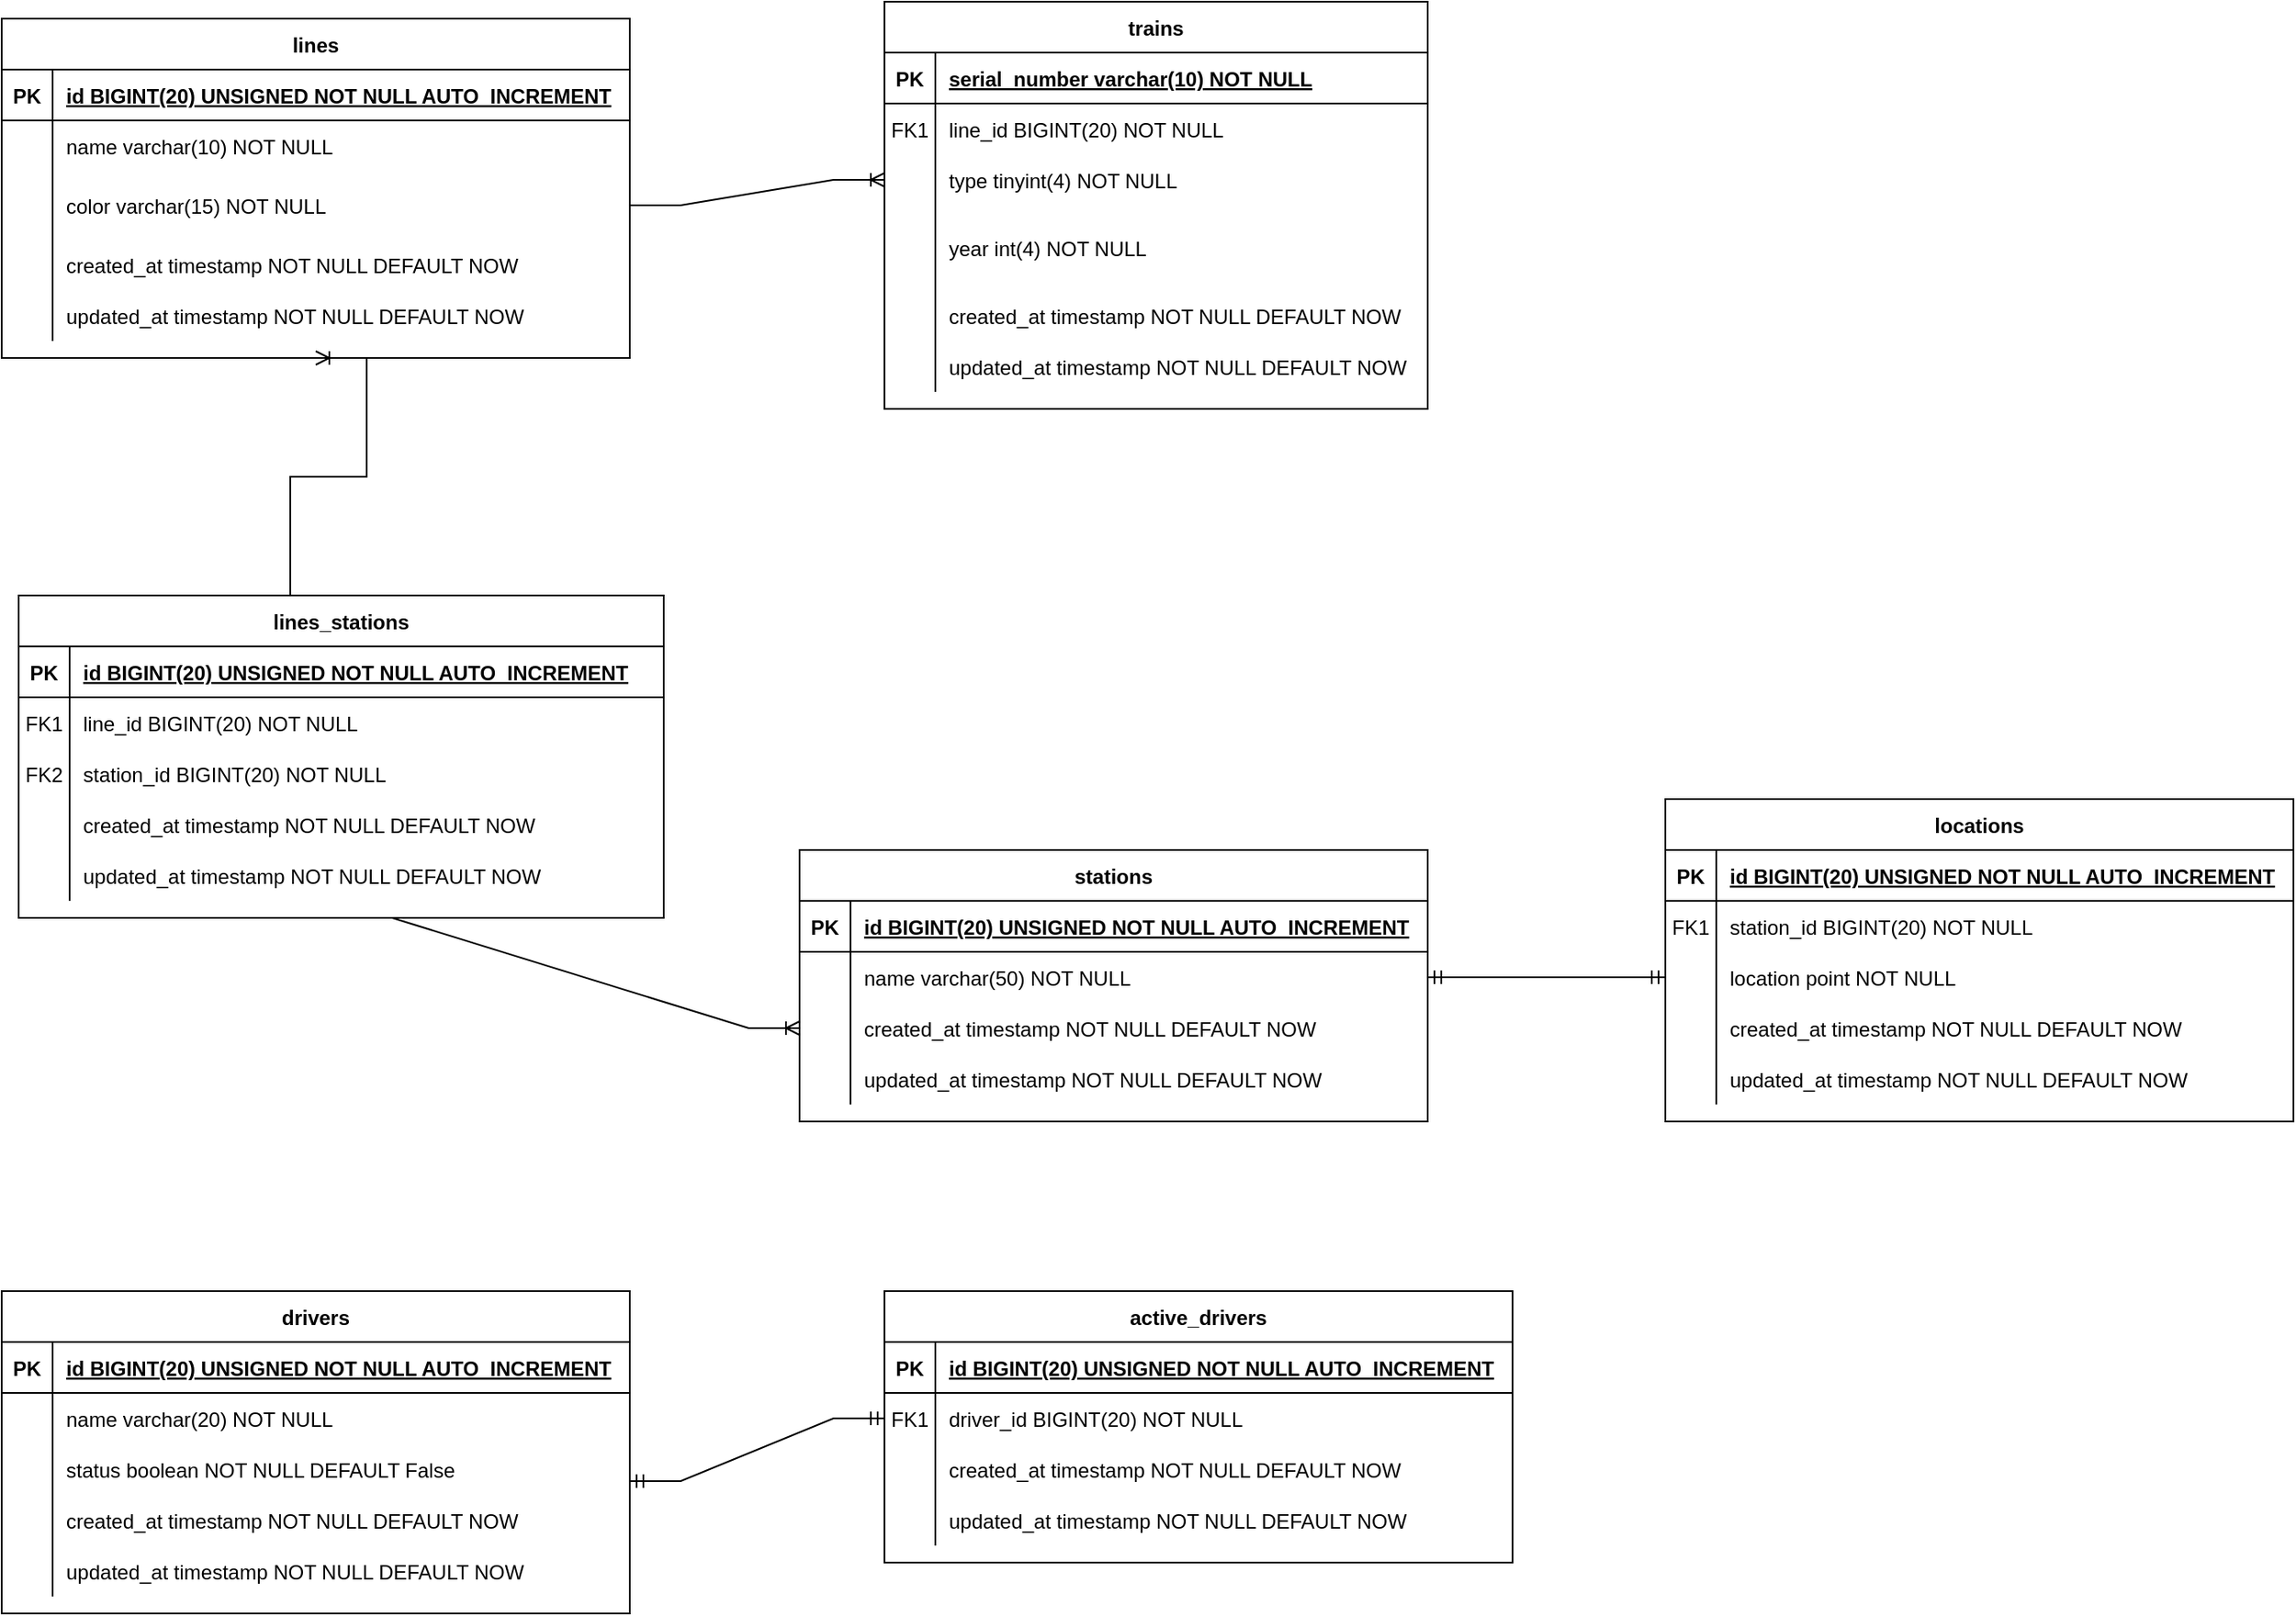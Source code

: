 <mxfile version="20.6.0" type="device"><diagram id="R2lEEEUBdFMjLlhIrx00" name="Page-1"><mxGraphModel dx="2844" dy="1394" grid="1" gridSize="10" guides="1" tooltips="1" connect="1" arrows="1" fold="1" page="1" pageScale="1" pageWidth="1700" pageHeight="1100" math="0" shadow="0" extFonts="Permanent Marker^https://fonts.googleapis.com/css?family=Permanent+Marker"><root><mxCell id="0"/><mxCell id="1" parent="0"/><mxCell id="bDzMLBiWp3koH1eMLq_a-8" value="lines" style="shape=table;startSize=30;container=1;collapsible=1;childLayout=tableLayout;fixedRows=1;rowLines=0;fontStyle=1;align=center;resizeLast=1;" vertex="1" parent="1"><mxGeometry x="50" y="60" width="370" height="200" as="geometry"/></mxCell><mxCell id="bDzMLBiWp3koH1eMLq_a-9" value="" style="shape=partialRectangle;collapsible=0;dropTarget=0;pointerEvents=0;fillColor=none;points=[[0,0.5],[1,0.5]];portConstraint=eastwest;top=0;left=0;right=0;bottom=1;" vertex="1" parent="bDzMLBiWp3koH1eMLq_a-8"><mxGeometry y="30" width="370" height="30" as="geometry"/></mxCell><mxCell id="bDzMLBiWp3koH1eMLq_a-10" value="PK" style="shape=partialRectangle;overflow=hidden;connectable=0;fillColor=none;top=0;left=0;bottom=0;right=0;fontStyle=1;" vertex="1" parent="bDzMLBiWp3koH1eMLq_a-9"><mxGeometry width="30" height="30" as="geometry"><mxRectangle width="30" height="30" as="alternateBounds"/></mxGeometry></mxCell><mxCell id="bDzMLBiWp3koH1eMLq_a-11" value="id BIGINT(20) UNSIGNED NOT NULL AUTO_INCREMENT" style="shape=partialRectangle;overflow=hidden;connectable=0;fillColor=none;top=0;left=0;bottom=0;right=0;align=left;spacingLeft=6;fontStyle=5;" vertex="1" parent="bDzMLBiWp3koH1eMLq_a-9"><mxGeometry x="30" width="340" height="30" as="geometry"><mxRectangle width="340" height="30" as="alternateBounds"/></mxGeometry></mxCell><mxCell id="bDzMLBiWp3koH1eMLq_a-12" value="" style="shape=partialRectangle;collapsible=0;dropTarget=0;pointerEvents=0;fillColor=none;points=[[0,0.5],[1,0.5]];portConstraint=eastwest;top=0;left=0;right=0;bottom=0;" vertex="1" parent="bDzMLBiWp3koH1eMLq_a-8"><mxGeometry y="60" width="370" height="30" as="geometry"/></mxCell><mxCell id="bDzMLBiWp3koH1eMLq_a-13" value="" style="shape=partialRectangle;overflow=hidden;connectable=0;fillColor=none;top=0;left=0;bottom=0;right=0;" vertex="1" parent="bDzMLBiWp3koH1eMLq_a-12"><mxGeometry width="30" height="30" as="geometry"><mxRectangle width="30" height="30" as="alternateBounds"/></mxGeometry></mxCell><mxCell id="bDzMLBiWp3koH1eMLq_a-14" value="name varchar(10) NOT NULL" style="shape=partialRectangle;overflow=hidden;connectable=0;fillColor=none;top=0;left=0;bottom=0;right=0;align=left;spacingLeft=6;" vertex="1" parent="bDzMLBiWp3koH1eMLq_a-12"><mxGeometry x="30" width="340" height="30" as="geometry"><mxRectangle width="340" height="30" as="alternateBounds"/></mxGeometry></mxCell><mxCell id="bDzMLBiWp3koH1eMLq_a-15" value="" style="shape=partialRectangle;collapsible=0;dropTarget=0;pointerEvents=0;fillColor=none;points=[[0,0.5],[1,0.5]];portConstraint=eastwest;top=0;left=0;right=0;bottom=0;" vertex="1" parent="bDzMLBiWp3koH1eMLq_a-8"><mxGeometry y="90" width="370" height="40" as="geometry"/></mxCell><mxCell id="bDzMLBiWp3koH1eMLq_a-16" value="" style="shape=partialRectangle;overflow=hidden;connectable=0;fillColor=none;top=0;left=0;bottom=0;right=0;" vertex="1" parent="bDzMLBiWp3koH1eMLq_a-15"><mxGeometry width="30" height="40" as="geometry"><mxRectangle width="30" height="40" as="alternateBounds"/></mxGeometry></mxCell><mxCell id="bDzMLBiWp3koH1eMLq_a-17" value="color varchar(15) NOT NULL" style="shape=partialRectangle;overflow=hidden;connectable=0;fillColor=none;top=0;left=0;bottom=0;right=0;align=left;spacingLeft=6;" vertex="1" parent="bDzMLBiWp3koH1eMLq_a-15"><mxGeometry x="30" width="340" height="40" as="geometry"><mxRectangle width="340" height="40" as="alternateBounds"/></mxGeometry></mxCell><mxCell id="bDzMLBiWp3koH1eMLq_a-18" value="" style="shape=partialRectangle;collapsible=0;dropTarget=0;pointerEvents=0;fillColor=none;points=[[0,0.5],[1,0.5]];portConstraint=eastwest;top=0;left=0;right=0;bottom=0;" vertex="1" parent="bDzMLBiWp3koH1eMLq_a-8"><mxGeometry y="130" width="370" height="30" as="geometry"/></mxCell><mxCell id="bDzMLBiWp3koH1eMLq_a-19" value="" style="shape=partialRectangle;overflow=hidden;connectable=0;fillColor=none;top=0;left=0;bottom=0;right=0;" vertex="1" parent="bDzMLBiWp3koH1eMLq_a-18"><mxGeometry width="30" height="30" as="geometry"><mxRectangle width="30" height="30" as="alternateBounds"/></mxGeometry></mxCell><mxCell id="bDzMLBiWp3koH1eMLq_a-20" value="created_at timestamp NOT NULL DEFAULT NOW" style="shape=partialRectangle;overflow=hidden;connectable=0;fillColor=none;top=0;left=0;bottom=0;right=0;align=left;spacingLeft=6;" vertex="1" parent="bDzMLBiWp3koH1eMLq_a-18"><mxGeometry x="30" width="340" height="30" as="geometry"><mxRectangle width="340" height="30" as="alternateBounds"/></mxGeometry></mxCell><mxCell id="bDzMLBiWp3koH1eMLq_a-21" value="" style="shape=partialRectangle;collapsible=0;dropTarget=0;pointerEvents=0;fillColor=none;points=[[0,0.5],[1,0.5]];portConstraint=eastwest;top=0;left=0;right=0;bottom=0;" vertex="1" parent="bDzMLBiWp3koH1eMLq_a-8"><mxGeometry y="160" width="370" height="30" as="geometry"/></mxCell><mxCell id="bDzMLBiWp3koH1eMLq_a-22" value="" style="shape=partialRectangle;overflow=hidden;connectable=0;fillColor=none;top=0;left=0;bottom=0;right=0;" vertex="1" parent="bDzMLBiWp3koH1eMLq_a-21"><mxGeometry width="30" height="30" as="geometry"><mxRectangle width="30" height="30" as="alternateBounds"/></mxGeometry></mxCell><mxCell id="bDzMLBiWp3koH1eMLq_a-23" value="updated_at timestamp NOT NULL DEFAULT NOW" style="shape=partialRectangle;overflow=hidden;connectable=0;fillColor=none;top=0;left=0;bottom=0;right=0;align=left;spacingLeft=6;" vertex="1" parent="bDzMLBiWp3koH1eMLq_a-21"><mxGeometry x="30" width="340" height="30" as="geometry"><mxRectangle width="340" height="30" as="alternateBounds"/></mxGeometry></mxCell><mxCell id="bDzMLBiWp3koH1eMLq_a-24" value="trains" style="shape=table;startSize=30;container=1;collapsible=1;childLayout=tableLayout;fixedRows=1;rowLines=0;fontStyle=1;align=center;resizeLast=1;" vertex="1" parent="1"><mxGeometry x="570" y="50" width="320" height="240" as="geometry"/></mxCell><mxCell id="bDzMLBiWp3koH1eMLq_a-25" value="" style="shape=partialRectangle;collapsible=0;dropTarget=0;pointerEvents=0;fillColor=none;points=[[0,0.5],[1,0.5]];portConstraint=eastwest;top=0;left=0;right=0;bottom=1;" vertex="1" parent="bDzMLBiWp3koH1eMLq_a-24"><mxGeometry y="30" width="320" height="30" as="geometry"/></mxCell><mxCell id="bDzMLBiWp3koH1eMLq_a-26" value="PK" style="shape=partialRectangle;overflow=hidden;connectable=0;fillColor=none;top=0;left=0;bottom=0;right=0;fontStyle=1;" vertex="1" parent="bDzMLBiWp3koH1eMLq_a-25"><mxGeometry width="30" height="30" as="geometry"><mxRectangle width="30" height="30" as="alternateBounds"/></mxGeometry></mxCell><mxCell id="bDzMLBiWp3koH1eMLq_a-27" value="serial_number varchar(10) NOT NULL" style="shape=partialRectangle;overflow=hidden;connectable=0;fillColor=none;top=0;left=0;bottom=0;right=0;align=left;spacingLeft=6;fontStyle=5;" vertex="1" parent="bDzMLBiWp3koH1eMLq_a-25"><mxGeometry x="30" width="290" height="30" as="geometry"><mxRectangle width="290" height="30" as="alternateBounds"/></mxGeometry></mxCell><mxCell id="bDzMLBiWp3koH1eMLq_a-28" value="" style="shape=partialRectangle;collapsible=0;dropTarget=0;pointerEvents=0;fillColor=none;points=[[0,0.5],[1,0.5]];portConstraint=eastwest;top=0;left=0;right=0;bottom=0;" vertex="1" parent="bDzMLBiWp3koH1eMLq_a-24"><mxGeometry y="60" width="320" height="30" as="geometry"/></mxCell><mxCell id="bDzMLBiWp3koH1eMLq_a-29" value="FK1" style="shape=partialRectangle;overflow=hidden;connectable=0;fillColor=none;top=0;left=0;bottom=0;right=0;" vertex="1" parent="bDzMLBiWp3koH1eMLq_a-28"><mxGeometry width="30" height="30" as="geometry"><mxRectangle width="30" height="30" as="alternateBounds"/></mxGeometry></mxCell><mxCell id="bDzMLBiWp3koH1eMLq_a-30" value="line_id BIGINT(20) NOT NULL" style="shape=partialRectangle;overflow=hidden;connectable=0;fillColor=none;top=0;left=0;bottom=0;right=0;align=left;spacingLeft=6;" vertex="1" parent="bDzMLBiWp3koH1eMLq_a-28"><mxGeometry x="30" width="290" height="30" as="geometry"><mxRectangle width="290" height="30" as="alternateBounds"/></mxGeometry></mxCell><mxCell id="bDzMLBiWp3koH1eMLq_a-31" value="" style="shape=partialRectangle;collapsible=0;dropTarget=0;pointerEvents=0;fillColor=none;points=[[0,0.5],[1,0.5]];portConstraint=eastwest;top=0;left=0;right=0;bottom=0;" vertex="1" parent="bDzMLBiWp3koH1eMLq_a-24"><mxGeometry y="90" width="320" height="30" as="geometry"/></mxCell><mxCell id="bDzMLBiWp3koH1eMLq_a-32" value="" style="shape=partialRectangle;overflow=hidden;connectable=0;fillColor=none;top=0;left=0;bottom=0;right=0;" vertex="1" parent="bDzMLBiWp3koH1eMLq_a-31"><mxGeometry width="30" height="30" as="geometry"><mxRectangle width="30" height="30" as="alternateBounds"/></mxGeometry></mxCell><mxCell id="bDzMLBiWp3koH1eMLq_a-33" value="type tinyint(4) NOT NULL" style="shape=partialRectangle;overflow=hidden;connectable=0;fillColor=none;top=0;left=0;bottom=0;right=0;align=left;spacingLeft=6;" vertex="1" parent="bDzMLBiWp3koH1eMLq_a-31"><mxGeometry x="30" width="290" height="30" as="geometry"><mxRectangle width="290" height="30" as="alternateBounds"/></mxGeometry></mxCell><mxCell id="bDzMLBiWp3koH1eMLq_a-34" value="" style="shape=partialRectangle;collapsible=0;dropTarget=0;pointerEvents=0;fillColor=none;points=[[0,0.5],[1,0.5]];portConstraint=eastwest;top=0;left=0;right=0;bottom=0;" vertex="1" parent="bDzMLBiWp3koH1eMLq_a-24"><mxGeometry y="120" width="320" height="50" as="geometry"/></mxCell><mxCell id="bDzMLBiWp3koH1eMLq_a-35" value="" style="shape=partialRectangle;overflow=hidden;connectable=0;fillColor=none;top=0;left=0;bottom=0;right=0;" vertex="1" parent="bDzMLBiWp3koH1eMLq_a-34"><mxGeometry width="30" height="50" as="geometry"><mxRectangle width="30" height="50" as="alternateBounds"/></mxGeometry></mxCell><mxCell id="bDzMLBiWp3koH1eMLq_a-36" value="year int(4) NOT NULL" style="shape=partialRectangle;overflow=hidden;connectable=0;fillColor=none;top=0;left=0;bottom=0;right=0;align=left;spacingLeft=6;" vertex="1" parent="bDzMLBiWp3koH1eMLq_a-34"><mxGeometry x="30" width="290" height="50" as="geometry"><mxRectangle width="290" height="50" as="alternateBounds"/></mxGeometry></mxCell><mxCell id="bDzMLBiWp3koH1eMLq_a-37" value="" style="shape=partialRectangle;collapsible=0;dropTarget=0;pointerEvents=0;fillColor=none;points=[[0,0.5],[1,0.5]];portConstraint=eastwest;top=0;left=0;right=0;bottom=0;" vertex="1" parent="bDzMLBiWp3koH1eMLq_a-24"><mxGeometry y="170" width="320" height="30" as="geometry"/></mxCell><mxCell id="bDzMLBiWp3koH1eMLq_a-38" value="" style="shape=partialRectangle;overflow=hidden;connectable=0;fillColor=none;top=0;left=0;bottom=0;right=0;" vertex="1" parent="bDzMLBiWp3koH1eMLq_a-37"><mxGeometry width="30" height="30" as="geometry"><mxRectangle width="30" height="30" as="alternateBounds"/></mxGeometry></mxCell><mxCell id="bDzMLBiWp3koH1eMLq_a-39" value="created_at timestamp NOT NULL DEFAULT NOW" style="shape=partialRectangle;overflow=hidden;connectable=0;fillColor=none;top=0;left=0;bottom=0;right=0;align=left;spacingLeft=6;" vertex="1" parent="bDzMLBiWp3koH1eMLq_a-37"><mxGeometry x="30" width="290" height="30" as="geometry"><mxRectangle width="290" height="30" as="alternateBounds"/></mxGeometry></mxCell><mxCell id="bDzMLBiWp3koH1eMLq_a-40" value="" style="shape=partialRectangle;collapsible=0;dropTarget=0;pointerEvents=0;fillColor=none;points=[[0,0.5],[1,0.5]];portConstraint=eastwest;top=0;left=0;right=0;bottom=0;" vertex="1" parent="bDzMLBiWp3koH1eMLq_a-24"><mxGeometry y="200" width="320" height="30" as="geometry"/></mxCell><mxCell id="bDzMLBiWp3koH1eMLq_a-41" value="" style="shape=partialRectangle;overflow=hidden;connectable=0;fillColor=none;top=0;left=0;bottom=0;right=0;" vertex="1" parent="bDzMLBiWp3koH1eMLq_a-40"><mxGeometry width="30" height="30" as="geometry"><mxRectangle width="30" height="30" as="alternateBounds"/></mxGeometry></mxCell><mxCell id="bDzMLBiWp3koH1eMLq_a-42" value="updated_at timestamp NOT NULL DEFAULT NOW" style="shape=partialRectangle;overflow=hidden;connectable=0;fillColor=none;top=0;left=0;bottom=0;right=0;align=left;spacingLeft=6;" vertex="1" parent="bDzMLBiWp3koH1eMLq_a-40"><mxGeometry x="30" width="290" height="30" as="geometry"><mxRectangle width="290" height="30" as="alternateBounds"/></mxGeometry></mxCell><mxCell id="bDzMLBiWp3koH1eMLq_a-43" value="stations" style="shape=table;startSize=30;container=1;collapsible=1;childLayout=tableLayout;fixedRows=1;rowLines=0;fontStyle=1;align=center;resizeLast=1;" vertex="1" parent="1"><mxGeometry x="520" y="550" width="370" height="160" as="geometry"/></mxCell><mxCell id="bDzMLBiWp3koH1eMLq_a-44" value="" style="shape=partialRectangle;collapsible=0;dropTarget=0;pointerEvents=0;fillColor=none;points=[[0,0.5],[1,0.5]];portConstraint=eastwest;top=0;left=0;right=0;bottom=1;" vertex="1" parent="bDzMLBiWp3koH1eMLq_a-43"><mxGeometry y="30" width="370" height="30" as="geometry"/></mxCell><mxCell id="bDzMLBiWp3koH1eMLq_a-45" value="PK" style="shape=partialRectangle;overflow=hidden;connectable=0;fillColor=none;top=0;left=0;bottom=0;right=0;fontStyle=1;" vertex="1" parent="bDzMLBiWp3koH1eMLq_a-44"><mxGeometry width="30" height="30" as="geometry"><mxRectangle width="30" height="30" as="alternateBounds"/></mxGeometry></mxCell><mxCell id="bDzMLBiWp3koH1eMLq_a-46" value="id BIGINT(20) UNSIGNED NOT NULL AUTO_INCREMENT" style="shape=partialRectangle;overflow=hidden;connectable=0;fillColor=none;top=0;left=0;bottom=0;right=0;align=left;spacingLeft=6;fontStyle=5;" vertex="1" parent="bDzMLBiWp3koH1eMLq_a-44"><mxGeometry x="30" width="340" height="30" as="geometry"><mxRectangle width="340" height="30" as="alternateBounds"/></mxGeometry></mxCell><mxCell id="bDzMLBiWp3koH1eMLq_a-47" value="" style="shape=partialRectangle;collapsible=0;dropTarget=0;pointerEvents=0;fillColor=none;points=[[0,0.5],[1,0.5]];portConstraint=eastwest;top=0;left=0;right=0;bottom=0;" vertex="1" parent="bDzMLBiWp3koH1eMLq_a-43"><mxGeometry y="60" width="370" height="30" as="geometry"/></mxCell><mxCell id="bDzMLBiWp3koH1eMLq_a-48" value="" style="shape=partialRectangle;overflow=hidden;connectable=0;fillColor=none;top=0;left=0;bottom=0;right=0;" vertex="1" parent="bDzMLBiWp3koH1eMLq_a-47"><mxGeometry width="30" height="30" as="geometry"><mxRectangle width="30" height="30" as="alternateBounds"/></mxGeometry></mxCell><mxCell id="bDzMLBiWp3koH1eMLq_a-49" value="name varchar(50) NOT NULL" style="shape=partialRectangle;overflow=hidden;connectable=0;fillColor=none;top=0;left=0;bottom=0;right=0;align=left;spacingLeft=6;" vertex="1" parent="bDzMLBiWp3koH1eMLq_a-47"><mxGeometry x="30" width="340" height="30" as="geometry"><mxRectangle width="340" height="30" as="alternateBounds"/></mxGeometry></mxCell><mxCell id="bDzMLBiWp3koH1eMLq_a-53" value="" style="shape=partialRectangle;collapsible=0;dropTarget=0;pointerEvents=0;fillColor=none;points=[[0,0.5],[1,0.5]];portConstraint=eastwest;top=0;left=0;right=0;bottom=0;" vertex="1" parent="bDzMLBiWp3koH1eMLq_a-43"><mxGeometry y="90" width="370" height="30" as="geometry"/></mxCell><mxCell id="bDzMLBiWp3koH1eMLq_a-54" value="" style="shape=partialRectangle;overflow=hidden;connectable=0;fillColor=none;top=0;left=0;bottom=0;right=0;" vertex="1" parent="bDzMLBiWp3koH1eMLq_a-53"><mxGeometry width="30" height="30" as="geometry"><mxRectangle width="30" height="30" as="alternateBounds"/></mxGeometry></mxCell><mxCell id="bDzMLBiWp3koH1eMLq_a-55" value="created_at timestamp NOT NULL DEFAULT NOW" style="shape=partialRectangle;overflow=hidden;connectable=0;fillColor=none;top=0;left=0;bottom=0;right=0;align=left;spacingLeft=6;" vertex="1" parent="bDzMLBiWp3koH1eMLq_a-53"><mxGeometry x="30" width="340" height="30" as="geometry"><mxRectangle width="340" height="30" as="alternateBounds"/></mxGeometry></mxCell><mxCell id="bDzMLBiWp3koH1eMLq_a-56" value="" style="shape=partialRectangle;collapsible=0;dropTarget=0;pointerEvents=0;fillColor=none;points=[[0,0.5],[1,0.5]];portConstraint=eastwest;top=0;left=0;right=0;bottom=0;" vertex="1" parent="bDzMLBiWp3koH1eMLq_a-43"><mxGeometry y="120" width="370" height="30" as="geometry"/></mxCell><mxCell id="bDzMLBiWp3koH1eMLq_a-57" value="" style="shape=partialRectangle;overflow=hidden;connectable=0;fillColor=none;top=0;left=0;bottom=0;right=0;" vertex="1" parent="bDzMLBiWp3koH1eMLq_a-56"><mxGeometry width="30" height="30" as="geometry"><mxRectangle width="30" height="30" as="alternateBounds"/></mxGeometry></mxCell><mxCell id="bDzMLBiWp3koH1eMLq_a-58" value="updated_at timestamp NOT NULL DEFAULT NOW" style="shape=partialRectangle;overflow=hidden;connectable=0;fillColor=none;top=0;left=0;bottom=0;right=0;align=left;spacingLeft=6;" vertex="1" parent="bDzMLBiWp3koH1eMLq_a-56"><mxGeometry x="30" width="340" height="30" as="geometry"><mxRectangle width="340" height="30" as="alternateBounds"/></mxGeometry></mxCell><mxCell id="bDzMLBiWp3koH1eMLq_a-59" value="locations" style="shape=table;startSize=30;container=1;collapsible=1;childLayout=tableLayout;fixedRows=1;rowLines=0;fontStyle=1;align=center;resizeLast=1;" vertex="1" parent="1"><mxGeometry x="1030" y="520" width="370" height="190" as="geometry"/></mxCell><mxCell id="bDzMLBiWp3koH1eMLq_a-60" value="" style="shape=partialRectangle;collapsible=0;dropTarget=0;pointerEvents=0;fillColor=none;points=[[0,0.5],[1,0.5]];portConstraint=eastwest;top=0;left=0;right=0;bottom=1;" vertex="1" parent="bDzMLBiWp3koH1eMLq_a-59"><mxGeometry y="30" width="370" height="30" as="geometry"/></mxCell><mxCell id="bDzMLBiWp3koH1eMLq_a-61" value="PK" style="shape=partialRectangle;overflow=hidden;connectable=0;fillColor=none;top=0;left=0;bottom=0;right=0;fontStyle=1;" vertex="1" parent="bDzMLBiWp3koH1eMLq_a-60"><mxGeometry width="30" height="30" as="geometry"><mxRectangle width="30" height="30" as="alternateBounds"/></mxGeometry></mxCell><mxCell id="bDzMLBiWp3koH1eMLq_a-62" value="id BIGINT(20) UNSIGNED NOT NULL AUTO_INCREMENT" style="shape=partialRectangle;overflow=hidden;connectable=0;fillColor=none;top=0;left=0;bottom=0;right=0;align=left;spacingLeft=6;fontStyle=5;" vertex="1" parent="bDzMLBiWp3koH1eMLq_a-60"><mxGeometry x="30" width="340" height="30" as="geometry"><mxRectangle width="340" height="30" as="alternateBounds"/></mxGeometry></mxCell><mxCell id="bDzMLBiWp3koH1eMLq_a-63" value="" style="shape=partialRectangle;collapsible=0;dropTarget=0;pointerEvents=0;fillColor=none;points=[[0,0.5],[1,0.5]];portConstraint=eastwest;top=0;left=0;right=0;bottom=0;" vertex="1" parent="bDzMLBiWp3koH1eMLq_a-59"><mxGeometry y="60" width="370" height="30" as="geometry"/></mxCell><mxCell id="bDzMLBiWp3koH1eMLq_a-64" value="FK1" style="shape=partialRectangle;overflow=hidden;connectable=0;fillColor=none;top=0;left=0;bottom=0;right=0;" vertex="1" parent="bDzMLBiWp3koH1eMLq_a-63"><mxGeometry width="30" height="30" as="geometry"><mxRectangle width="30" height="30" as="alternateBounds"/></mxGeometry></mxCell><mxCell id="bDzMLBiWp3koH1eMLq_a-65" value="station_id BIGINT(20) NOT NULL" style="shape=partialRectangle;overflow=hidden;connectable=0;fillColor=none;top=0;left=0;bottom=0;right=0;align=left;spacingLeft=6;" vertex="1" parent="bDzMLBiWp3koH1eMLq_a-63"><mxGeometry x="30" width="340" height="30" as="geometry"><mxRectangle width="340" height="30" as="alternateBounds"/></mxGeometry></mxCell><mxCell id="bDzMLBiWp3koH1eMLq_a-66" value="" style="shape=partialRectangle;collapsible=0;dropTarget=0;pointerEvents=0;fillColor=none;points=[[0,0.5],[1,0.5]];portConstraint=eastwest;top=0;left=0;right=0;bottom=0;" vertex="1" parent="bDzMLBiWp3koH1eMLq_a-59"><mxGeometry y="90" width="370" height="30" as="geometry"/></mxCell><mxCell id="bDzMLBiWp3koH1eMLq_a-67" value="" style="shape=partialRectangle;overflow=hidden;connectable=0;fillColor=none;top=0;left=0;bottom=0;right=0;" vertex="1" parent="bDzMLBiWp3koH1eMLq_a-66"><mxGeometry width="30" height="30" as="geometry"><mxRectangle width="30" height="30" as="alternateBounds"/></mxGeometry></mxCell><mxCell id="bDzMLBiWp3koH1eMLq_a-68" value="location point NOT NULL" style="shape=partialRectangle;overflow=hidden;connectable=0;fillColor=none;top=0;left=0;bottom=0;right=0;align=left;spacingLeft=6;" vertex="1" parent="bDzMLBiWp3koH1eMLq_a-66"><mxGeometry x="30" width="340" height="30" as="geometry"><mxRectangle width="340" height="30" as="alternateBounds"/></mxGeometry></mxCell><mxCell id="bDzMLBiWp3koH1eMLq_a-72" value="" style="shape=partialRectangle;collapsible=0;dropTarget=0;pointerEvents=0;fillColor=none;points=[[0,0.5],[1,0.5]];portConstraint=eastwest;top=0;left=0;right=0;bottom=0;" vertex="1" parent="bDzMLBiWp3koH1eMLq_a-59"><mxGeometry y="120" width="370" height="30" as="geometry"/></mxCell><mxCell id="bDzMLBiWp3koH1eMLq_a-73" value="" style="shape=partialRectangle;overflow=hidden;connectable=0;fillColor=none;top=0;left=0;bottom=0;right=0;" vertex="1" parent="bDzMLBiWp3koH1eMLq_a-72"><mxGeometry width="30" height="30" as="geometry"><mxRectangle width="30" height="30" as="alternateBounds"/></mxGeometry></mxCell><mxCell id="bDzMLBiWp3koH1eMLq_a-74" value="created_at timestamp NOT NULL DEFAULT NOW" style="shape=partialRectangle;overflow=hidden;connectable=0;fillColor=none;top=0;left=0;bottom=0;right=0;align=left;spacingLeft=6;" vertex="1" parent="bDzMLBiWp3koH1eMLq_a-72"><mxGeometry x="30" width="340" height="30" as="geometry"><mxRectangle width="340" height="30" as="alternateBounds"/></mxGeometry></mxCell><mxCell id="bDzMLBiWp3koH1eMLq_a-75" value="" style="shape=partialRectangle;collapsible=0;dropTarget=0;pointerEvents=0;fillColor=none;points=[[0,0.5],[1,0.5]];portConstraint=eastwest;top=0;left=0;right=0;bottom=0;" vertex="1" parent="bDzMLBiWp3koH1eMLq_a-59"><mxGeometry y="150" width="370" height="30" as="geometry"/></mxCell><mxCell id="bDzMLBiWp3koH1eMLq_a-76" value="" style="shape=partialRectangle;overflow=hidden;connectable=0;fillColor=none;top=0;left=0;bottom=0;right=0;" vertex="1" parent="bDzMLBiWp3koH1eMLq_a-75"><mxGeometry width="30" height="30" as="geometry"><mxRectangle width="30" height="30" as="alternateBounds"/></mxGeometry></mxCell><mxCell id="bDzMLBiWp3koH1eMLq_a-77" value="updated_at timestamp NOT NULL DEFAULT NOW" style="shape=partialRectangle;overflow=hidden;connectable=0;fillColor=none;top=0;left=0;bottom=0;right=0;align=left;spacingLeft=6;" vertex="1" parent="bDzMLBiWp3koH1eMLq_a-75"><mxGeometry x="30" width="340" height="30" as="geometry"><mxRectangle width="340" height="30" as="alternateBounds"/></mxGeometry></mxCell><mxCell id="bDzMLBiWp3koH1eMLq_a-78" value="drivers" style="shape=table;startSize=30;container=1;collapsible=1;childLayout=tableLayout;fixedRows=1;rowLines=0;fontStyle=1;align=center;resizeLast=1;" vertex="1" parent="1"><mxGeometry x="50" y="810" width="370" height="190" as="geometry"/></mxCell><mxCell id="bDzMLBiWp3koH1eMLq_a-79" value="" style="shape=partialRectangle;collapsible=0;dropTarget=0;pointerEvents=0;fillColor=none;points=[[0,0.5],[1,0.5]];portConstraint=eastwest;top=0;left=0;right=0;bottom=1;" vertex="1" parent="bDzMLBiWp3koH1eMLq_a-78"><mxGeometry y="30" width="370" height="30" as="geometry"/></mxCell><mxCell id="bDzMLBiWp3koH1eMLq_a-80" value="PK" style="shape=partialRectangle;overflow=hidden;connectable=0;fillColor=none;top=0;left=0;bottom=0;right=0;fontStyle=1;" vertex="1" parent="bDzMLBiWp3koH1eMLq_a-79"><mxGeometry width="30" height="30" as="geometry"><mxRectangle width="30" height="30" as="alternateBounds"/></mxGeometry></mxCell><mxCell id="bDzMLBiWp3koH1eMLq_a-81" value="id BIGINT(20) UNSIGNED NOT NULL AUTO_INCREMENT" style="shape=partialRectangle;overflow=hidden;connectable=0;fillColor=none;top=0;left=0;bottom=0;right=0;align=left;spacingLeft=6;fontStyle=5;" vertex="1" parent="bDzMLBiWp3koH1eMLq_a-79"><mxGeometry x="30" width="340" height="30" as="geometry"><mxRectangle width="340" height="30" as="alternateBounds"/></mxGeometry></mxCell><mxCell id="bDzMLBiWp3koH1eMLq_a-82" value="" style="shape=partialRectangle;collapsible=0;dropTarget=0;pointerEvents=0;fillColor=none;points=[[0,0.5],[1,0.5]];portConstraint=eastwest;top=0;left=0;right=0;bottom=0;" vertex="1" parent="bDzMLBiWp3koH1eMLq_a-78"><mxGeometry y="60" width="370" height="30" as="geometry"/></mxCell><mxCell id="bDzMLBiWp3koH1eMLq_a-83" value="" style="shape=partialRectangle;overflow=hidden;connectable=0;fillColor=none;top=0;left=0;bottom=0;right=0;" vertex="1" parent="bDzMLBiWp3koH1eMLq_a-82"><mxGeometry width="30" height="30" as="geometry"><mxRectangle width="30" height="30" as="alternateBounds"/></mxGeometry></mxCell><mxCell id="bDzMLBiWp3koH1eMLq_a-84" value="name varchar(20) NOT NULL" style="shape=partialRectangle;overflow=hidden;connectable=0;fillColor=none;top=0;left=0;bottom=0;right=0;align=left;spacingLeft=6;" vertex="1" parent="bDzMLBiWp3koH1eMLq_a-82"><mxGeometry x="30" width="340" height="30" as="geometry"><mxRectangle width="340" height="30" as="alternateBounds"/></mxGeometry></mxCell><mxCell id="bDzMLBiWp3koH1eMLq_a-91" value="" style="shape=partialRectangle;collapsible=0;dropTarget=0;pointerEvents=0;fillColor=none;points=[[0,0.5],[1,0.5]];portConstraint=eastwest;top=0;left=0;right=0;bottom=0;" vertex="1" parent="bDzMLBiWp3koH1eMLq_a-78"><mxGeometry y="90" width="370" height="30" as="geometry"/></mxCell><mxCell id="bDzMLBiWp3koH1eMLq_a-92" value="" style="shape=partialRectangle;overflow=hidden;connectable=0;fillColor=none;top=0;left=0;bottom=0;right=0;" vertex="1" parent="bDzMLBiWp3koH1eMLq_a-91"><mxGeometry width="30" height="30" as="geometry"><mxRectangle width="30" height="30" as="alternateBounds"/></mxGeometry></mxCell><mxCell id="bDzMLBiWp3koH1eMLq_a-93" value="status boolean NOT NULL DEFAULT False" style="shape=partialRectangle;overflow=hidden;connectable=0;fillColor=none;top=0;left=0;bottom=0;right=0;align=left;spacingLeft=6;" vertex="1" parent="bDzMLBiWp3koH1eMLq_a-91"><mxGeometry x="30" width="340" height="30" as="geometry"><mxRectangle width="340" height="30" as="alternateBounds"/></mxGeometry></mxCell><mxCell id="bDzMLBiWp3koH1eMLq_a-85" value="" style="shape=partialRectangle;collapsible=0;dropTarget=0;pointerEvents=0;fillColor=none;points=[[0,0.5],[1,0.5]];portConstraint=eastwest;top=0;left=0;right=0;bottom=0;" vertex="1" parent="bDzMLBiWp3koH1eMLq_a-78"><mxGeometry y="120" width="370" height="30" as="geometry"/></mxCell><mxCell id="bDzMLBiWp3koH1eMLq_a-86" value="" style="shape=partialRectangle;overflow=hidden;connectable=0;fillColor=none;top=0;left=0;bottom=0;right=0;" vertex="1" parent="bDzMLBiWp3koH1eMLq_a-85"><mxGeometry width="30" height="30" as="geometry"><mxRectangle width="30" height="30" as="alternateBounds"/></mxGeometry></mxCell><mxCell id="bDzMLBiWp3koH1eMLq_a-87" value="created_at timestamp NOT NULL DEFAULT NOW" style="shape=partialRectangle;overflow=hidden;connectable=0;fillColor=none;top=0;left=0;bottom=0;right=0;align=left;spacingLeft=6;" vertex="1" parent="bDzMLBiWp3koH1eMLq_a-85"><mxGeometry x="30" width="340" height="30" as="geometry"><mxRectangle width="340" height="30" as="alternateBounds"/></mxGeometry></mxCell><mxCell id="bDzMLBiWp3koH1eMLq_a-88" value="" style="shape=partialRectangle;collapsible=0;dropTarget=0;pointerEvents=0;fillColor=none;points=[[0,0.5],[1,0.5]];portConstraint=eastwest;top=0;left=0;right=0;bottom=0;" vertex="1" parent="bDzMLBiWp3koH1eMLq_a-78"><mxGeometry y="150" width="370" height="30" as="geometry"/></mxCell><mxCell id="bDzMLBiWp3koH1eMLq_a-89" value="" style="shape=partialRectangle;overflow=hidden;connectable=0;fillColor=none;top=0;left=0;bottom=0;right=0;" vertex="1" parent="bDzMLBiWp3koH1eMLq_a-88"><mxGeometry width="30" height="30" as="geometry"><mxRectangle width="30" height="30" as="alternateBounds"/></mxGeometry></mxCell><mxCell id="bDzMLBiWp3koH1eMLq_a-90" value="updated_at timestamp NOT NULL DEFAULT NOW" style="shape=partialRectangle;overflow=hidden;connectable=0;fillColor=none;top=0;left=0;bottom=0;right=0;align=left;spacingLeft=6;" vertex="1" parent="bDzMLBiWp3koH1eMLq_a-88"><mxGeometry x="30" width="340" height="30" as="geometry"><mxRectangle width="340" height="30" as="alternateBounds"/></mxGeometry></mxCell><mxCell id="bDzMLBiWp3koH1eMLq_a-94" value="active_drivers" style="shape=table;startSize=30;container=1;collapsible=1;childLayout=tableLayout;fixedRows=1;rowLines=0;fontStyle=1;align=center;resizeLast=1;" vertex="1" parent="1"><mxGeometry x="570" y="810" width="370" height="160" as="geometry"/></mxCell><mxCell id="bDzMLBiWp3koH1eMLq_a-95" value="" style="shape=partialRectangle;collapsible=0;dropTarget=0;pointerEvents=0;fillColor=none;points=[[0,0.5],[1,0.5]];portConstraint=eastwest;top=0;left=0;right=0;bottom=1;" vertex="1" parent="bDzMLBiWp3koH1eMLq_a-94"><mxGeometry y="30" width="370" height="30" as="geometry"/></mxCell><mxCell id="bDzMLBiWp3koH1eMLq_a-96" value="PK" style="shape=partialRectangle;overflow=hidden;connectable=0;fillColor=none;top=0;left=0;bottom=0;right=0;fontStyle=1;" vertex="1" parent="bDzMLBiWp3koH1eMLq_a-95"><mxGeometry width="30" height="30" as="geometry"><mxRectangle width="30" height="30" as="alternateBounds"/></mxGeometry></mxCell><mxCell id="bDzMLBiWp3koH1eMLq_a-97" value="id BIGINT(20) UNSIGNED NOT NULL AUTO_INCREMENT" style="shape=partialRectangle;overflow=hidden;connectable=0;fillColor=none;top=0;left=0;bottom=0;right=0;align=left;spacingLeft=6;fontStyle=5;" vertex="1" parent="bDzMLBiWp3koH1eMLq_a-95"><mxGeometry x="30" width="340" height="30" as="geometry"><mxRectangle width="340" height="30" as="alternateBounds"/></mxGeometry></mxCell><mxCell id="bDzMLBiWp3koH1eMLq_a-98" value="" style="shape=partialRectangle;collapsible=0;dropTarget=0;pointerEvents=0;fillColor=none;points=[[0,0.5],[1,0.5]];portConstraint=eastwest;top=0;left=0;right=0;bottom=0;" vertex="1" parent="bDzMLBiWp3koH1eMLq_a-94"><mxGeometry y="60" width="370" height="30" as="geometry"/></mxCell><mxCell id="bDzMLBiWp3koH1eMLq_a-99" value="FK1" style="shape=partialRectangle;overflow=hidden;connectable=0;fillColor=none;top=0;left=0;bottom=0;right=0;" vertex="1" parent="bDzMLBiWp3koH1eMLq_a-98"><mxGeometry width="30" height="30" as="geometry"><mxRectangle width="30" height="30" as="alternateBounds"/></mxGeometry></mxCell><mxCell id="bDzMLBiWp3koH1eMLq_a-100" value="driver_id BIGINT(20) NOT NULL" style="shape=partialRectangle;overflow=hidden;connectable=0;fillColor=none;top=0;left=0;bottom=0;right=0;align=left;spacingLeft=6;" vertex="1" parent="bDzMLBiWp3koH1eMLq_a-98"><mxGeometry x="30" width="340" height="30" as="geometry"><mxRectangle width="340" height="30" as="alternateBounds"/></mxGeometry></mxCell><mxCell id="bDzMLBiWp3koH1eMLq_a-104" value="" style="shape=partialRectangle;collapsible=0;dropTarget=0;pointerEvents=0;fillColor=none;points=[[0,0.5],[1,0.5]];portConstraint=eastwest;top=0;left=0;right=0;bottom=0;" vertex="1" parent="bDzMLBiWp3koH1eMLq_a-94"><mxGeometry y="90" width="370" height="30" as="geometry"/></mxCell><mxCell id="bDzMLBiWp3koH1eMLq_a-105" value="" style="shape=partialRectangle;overflow=hidden;connectable=0;fillColor=none;top=0;left=0;bottom=0;right=0;" vertex="1" parent="bDzMLBiWp3koH1eMLq_a-104"><mxGeometry width="30" height="30" as="geometry"><mxRectangle width="30" height="30" as="alternateBounds"/></mxGeometry></mxCell><mxCell id="bDzMLBiWp3koH1eMLq_a-106" value="created_at timestamp NOT NULL DEFAULT NOW" style="shape=partialRectangle;overflow=hidden;connectable=0;fillColor=none;top=0;left=0;bottom=0;right=0;align=left;spacingLeft=6;" vertex="1" parent="bDzMLBiWp3koH1eMLq_a-104"><mxGeometry x="30" width="340" height="30" as="geometry"><mxRectangle width="340" height="30" as="alternateBounds"/></mxGeometry></mxCell><mxCell id="bDzMLBiWp3koH1eMLq_a-107" value="" style="shape=partialRectangle;collapsible=0;dropTarget=0;pointerEvents=0;fillColor=none;points=[[0,0.5],[1,0.5]];portConstraint=eastwest;top=0;left=0;right=0;bottom=0;" vertex="1" parent="bDzMLBiWp3koH1eMLq_a-94"><mxGeometry y="120" width="370" height="30" as="geometry"/></mxCell><mxCell id="bDzMLBiWp3koH1eMLq_a-108" value="" style="shape=partialRectangle;overflow=hidden;connectable=0;fillColor=none;top=0;left=0;bottom=0;right=0;" vertex="1" parent="bDzMLBiWp3koH1eMLq_a-107"><mxGeometry width="30" height="30" as="geometry"><mxRectangle width="30" height="30" as="alternateBounds"/></mxGeometry></mxCell><mxCell id="bDzMLBiWp3koH1eMLq_a-109" value="updated_at timestamp NOT NULL DEFAULT NOW" style="shape=partialRectangle;overflow=hidden;connectable=0;fillColor=none;top=0;left=0;bottom=0;right=0;align=left;spacingLeft=6;" vertex="1" parent="bDzMLBiWp3koH1eMLq_a-107"><mxGeometry x="30" width="340" height="30" as="geometry"><mxRectangle width="340" height="30" as="alternateBounds"/></mxGeometry></mxCell><mxCell id="bDzMLBiWp3koH1eMLq_a-110" value="" style="edgeStyle=entityRelationEdgeStyle;fontSize=12;html=1;endArrow=ERoneToMany;rounded=0;exitX=1;exitY=0.5;exitDx=0;exitDy=0;entryX=0;entryY=0.5;entryDx=0;entryDy=0;" edge="1" parent="1" source="bDzMLBiWp3koH1eMLq_a-15" target="bDzMLBiWp3koH1eMLq_a-31"><mxGeometry width="100" height="100" relative="1" as="geometry"><mxPoint x="420" y="630" as="sourcePoint"/><mxPoint x="520" y="530" as="targetPoint"/></mxGeometry></mxCell><mxCell id="bDzMLBiWp3koH1eMLq_a-111" value="" style="edgeStyle=entityRelationEdgeStyle;fontSize=12;html=1;endArrow=ERmandOne;startArrow=ERmandOne;rounded=0;exitX=1;exitY=0.5;exitDx=0;exitDy=0;entryX=0;entryY=0.5;entryDx=0;entryDy=0;" edge="1" parent="1" source="bDzMLBiWp3koH1eMLq_a-47" target="bDzMLBiWp3koH1eMLq_a-66"><mxGeometry width="100" height="100" relative="1" as="geometry"><mxPoint x="1000" y="735" as="sourcePoint"/><mxPoint x="1030" y="625" as="targetPoint"/></mxGeometry></mxCell><mxCell id="bDzMLBiWp3koH1eMLq_a-112" value="" style="edgeStyle=entityRelationEdgeStyle;fontSize=12;html=1;endArrow=ERmandOne;startArrow=ERmandOne;rounded=0;exitX=1;exitY=0.733;exitDx=0;exitDy=0;exitPerimeter=0;entryX=0;entryY=0.5;entryDx=0;entryDy=0;" edge="1" parent="1" source="bDzMLBiWp3koH1eMLq_a-91" target="bDzMLBiWp3koH1eMLq_a-98"><mxGeometry width="100" height="100" relative="1" as="geometry"><mxPoint x="450" y="940" as="sourcePoint"/><mxPoint x="550" y="840" as="targetPoint"/></mxGeometry></mxCell><mxCell id="bDzMLBiWp3koH1eMLq_a-113" value="lines_stations" style="shape=table;startSize=30;container=1;collapsible=1;childLayout=tableLayout;fixedRows=1;rowLines=0;fontStyle=1;align=center;resizeLast=1;" vertex="1" parent="1"><mxGeometry x="60" y="400" width="380" height="190" as="geometry"/></mxCell><mxCell id="bDzMLBiWp3koH1eMLq_a-114" value="" style="shape=partialRectangle;collapsible=0;dropTarget=0;pointerEvents=0;fillColor=none;points=[[0,0.5],[1,0.5]];portConstraint=eastwest;top=0;left=0;right=0;bottom=1;" vertex="1" parent="bDzMLBiWp3koH1eMLq_a-113"><mxGeometry y="30" width="380" height="30" as="geometry"/></mxCell><mxCell id="bDzMLBiWp3koH1eMLq_a-115" value="PK" style="shape=partialRectangle;overflow=hidden;connectable=0;fillColor=none;top=0;left=0;bottom=0;right=0;fontStyle=1;" vertex="1" parent="bDzMLBiWp3koH1eMLq_a-114"><mxGeometry width="30" height="30" as="geometry"><mxRectangle width="30" height="30" as="alternateBounds"/></mxGeometry></mxCell><mxCell id="bDzMLBiWp3koH1eMLq_a-116" value="id BIGINT(20) UNSIGNED NOT NULL AUTO_INCREMENT" style="shape=partialRectangle;overflow=hidden;connectable=0;fillColor=none;top=0;left=0;bottom=0;right=0;align=left;spacingLeft=6;fontStyle=5;" vertex="1" parent="bDzMLBiWp3koH1eMLq_a-114"><mxGeometry x="30" width="350" height="30" as="geometry"><mxRectangle width="350" height="30" as="alternateBounds"/></mxGeometry></mxCell><mxCell id="bDzMLBiWp3koH1eMLq_a-117" value="" style="shape=partialRectangle;collapsible=0;dropTarget=0;pointerEvents=0;fillColor=none;points=[[0,0.5],[1,0.5]];portConstraint=eastwest;top=0;left=0;right=0;bottom=0;" vertex="1" parent="bDzMLBiWp3koH1eMLq_a-113"><mxGeometry y="60" width="380" height="30" as="geometry"/></mxCell><mxCell id="bDzMLBiWp3koH1eMLq_a-118" value="FK1" style="shape=partialRectangle;overflow=hidden;connectable=0;fillColor=none;top=0;left=0;bottom=0;right=0;" vertex="1" parent="bDzMLBiWp3koH1eMLq_a-117"><mxGeometry width="30" height="30" as="geometry"><mxRectangle width="30" height="30" as="alternateBounds"/></mxGeometry></mxCell><mxCell id="bDzMLBiWp3koH1eMLq_a-119" value="line_id BIGINT(20) NOT NULL" style="shape=partialRectangle;overflow=hidden;connectable=0;fillColor=none;top=0;left=0;bottom=0;right=0;align=left;spacingLeft=6;" vertex="1" parent="bDzMLBiWp3koH1eMLq_a-117"><mxGeometry x="30" width="350" height="30" as="geometry"><mxRectangle width="350" height="30" as="alternateBounds"/></mxGeometry></mxCell><mxCell id="bDzMLBiWp3koH1eMLq_a-132" value="" style="shape=partialRectangle;collapsible=0;dropTarget=0;pointerEvents=0;fillColor=none;points=[[0,0.5],[1,0.5]];portConstraint=eastwest;top=0;left=0;right=0;bottom=0;" vertex="1" parent="bDzMLBiWp3koH1eMLq_a-113"><mxGeometry y="90" width="380" height="30" as="geometry"/></mxCell><mxCell id="bDzMLBiWp3koH1eMLq_a-133" value="FK2" style="shape=partialRectangle;overflow=hidden;connectable=0;fillColor=none;top=0;left=0;bottom=0;right=0;" vertex="1" parent="bDzMLBiWp3koH1eMLq_a-132"><mxGeometry width="30" height="30" as="geometry"><mxRectangle width="30" height="30" as="alternateBounds"/></mxGeometry></mxCell><mxCell id="bDzMLBiWp3koH1eMLq_a-134" value="station_id BIGINT(20) NOT NULL" style="shape=partialRectangle;overflow=hidden;connectable=0;fillColor=none;top=0;left=0;bottom=0;right=0;align=left;spacingLeft=6;" vertex="1" parent="bDzMLBiWp3koH1eMLq_a-132"><mxGeometry x="30" width="350" height="30" as="geometry"><mxRectangle width="350" height="30" as="alternateBounds"/></mxGeometry></mxCell><mxCell id="bDzMLBiWp3koH1eMLq_a-126" value="" style="shape=partialRectangle;collapsible=0;dropTarget=0;pointerEvents=0;fillColor=none;points=[[0,0.5],[1,0.5]];portConstraint=eastwest;top=0;left=0;right=0;bottom=0;" vertex="1" parent="bDzMLBiWp3koH1eMLq_a-113"><mxGeometry y="120" width="380" height="30" as="geometry"/></mxCell><mxCell id="bDzMLBiWp3koH1eMLq_a-127" value="" style="shape=partialRectangle;overflow=hidden;connectable=0;fillColor=none;top=0;left=0;bottom=0;right=0;" vertex="1" parent="bDzMLBiWp3koH1eMLq_a-126"><mxGeometry width="30" height="30" as="geometry"><mxRectangle width="30" height="30" as="alternateBounds"/></mxGeometry></mxCell><mxCell id="bDzMLBiWp3koH1eMLq_a-128" value="created_at timestamp NOT NULL DEFAULT NOW" style="shape=partialRectangle;overflow=hidden;connectable=0;fillColor=none;top=0;left=0;bottom=0;right=0;align=left;spacingLeft=6;" vertex="1" parent="bDzMLBiWp3koH1eMLq_a-126"><mxGeometry x="30" width="350" height="30" as="geometry"><mxRectangle width="350" height="30" as="alternateBounds"/></mxGeometry></mxCell><mxCell id="bDzMLBiWp3koH1eMLq_a-129" value="" style="shape=partialRectangle;collapsible=0;dropTarget=0;pointerEvents=0;fillColor=none;points=[[0,0.5],[1,0.5]];portConstraint=eastwest;top=0;left=0;right=0;bottom=0;" vertex="1" parent="bDzMLBiWp3koH1eMLq_a-113"><mxGeometry y="150" width="380" height="30" as="geometry"/></mxCell><mxCell id="bDzMLBiWp3koH1eMLq_a-130" value="" style="shape=partialRectangle;overflow=hidden;connectable=0;fillColor=none;top=0;left=0;bottom=0;right=0;" vertex="1" parent="bDzMLBiWp3koH1eMLq_a-129"><mxGeometry width="30" height="30" as="geometry"><mxRectangle width="30" height="30" as="alternateBounds"/></mxGeometry></mxCell><mxCell id="bDzMLBiWp3koH1eMLq_a-131" value="updated_at timestamp NOT NULL DEFAULT NOW" style="shape=partialRectangle;overflow=hidden;connectable=0;fillColor=none;top=0;left=0;bottom=0;right=0;align=left;spacingLeft=6;" vertex="1" parent="bDzMLBiWp3koH1eMLq_a-129"><mxGeometry x="30" width="350" height="30" as="geometry"><mxRectangle width="350" height="30" as="alternateBounds"/></mxGeometry></mxCell><mxCell id="bDzMLBiWp3koH1eMLq_a-135" value="" style="edgeStyle=entityRelationEdgeStyle;fontSize=12;html=1;endArrow=ERoneToMany;rounded=0;exitX=0.5;exitY=0;exitDx=0;exitDy=0;entryX=0.5;entryY=1;entryDx=0;entryDy=0;" edge="1" parent="1" source="bDzMLBiWp3koH1eMLq_a-113" target="bDzMLBiWp3koH1eMLq_a-8"><mxGeometry width="100" height="100" relative="1" as="geometry"><mxPoint x="430" y="180" as="sourcePoint"/><mxPoint x="580" y="165" as="targetPoint"/></mxGeometry></mxCell><mxCell id="bDzMLBiWp3koH1eMLq_a-137" value="" style="edgeStyle=entityRelationEdgeStyle;fontSize=12;html=1;endArrow=ERoneToMany;rounded=0;exitX=0.5;exitY=1;exitDx=0;exitDy=0;entryX=0;entryY=0.5;entryDx=0;entryDy=0;" edge="1" parent="1" source="bDzMLBiWp3koH1eMLq_a-113" target="bDzMLBiWp3koH1eMLq_a-53"><mxGeometry width="100" height="100" relative="1" as="geometry"><mxPoint x="260" y="410" as="sourcePoint"/><mxPoint x="245" y="270" as="targetPoint"/></mxGeometry></mxCell></root></mxGraphModel></diagram></mxfile>